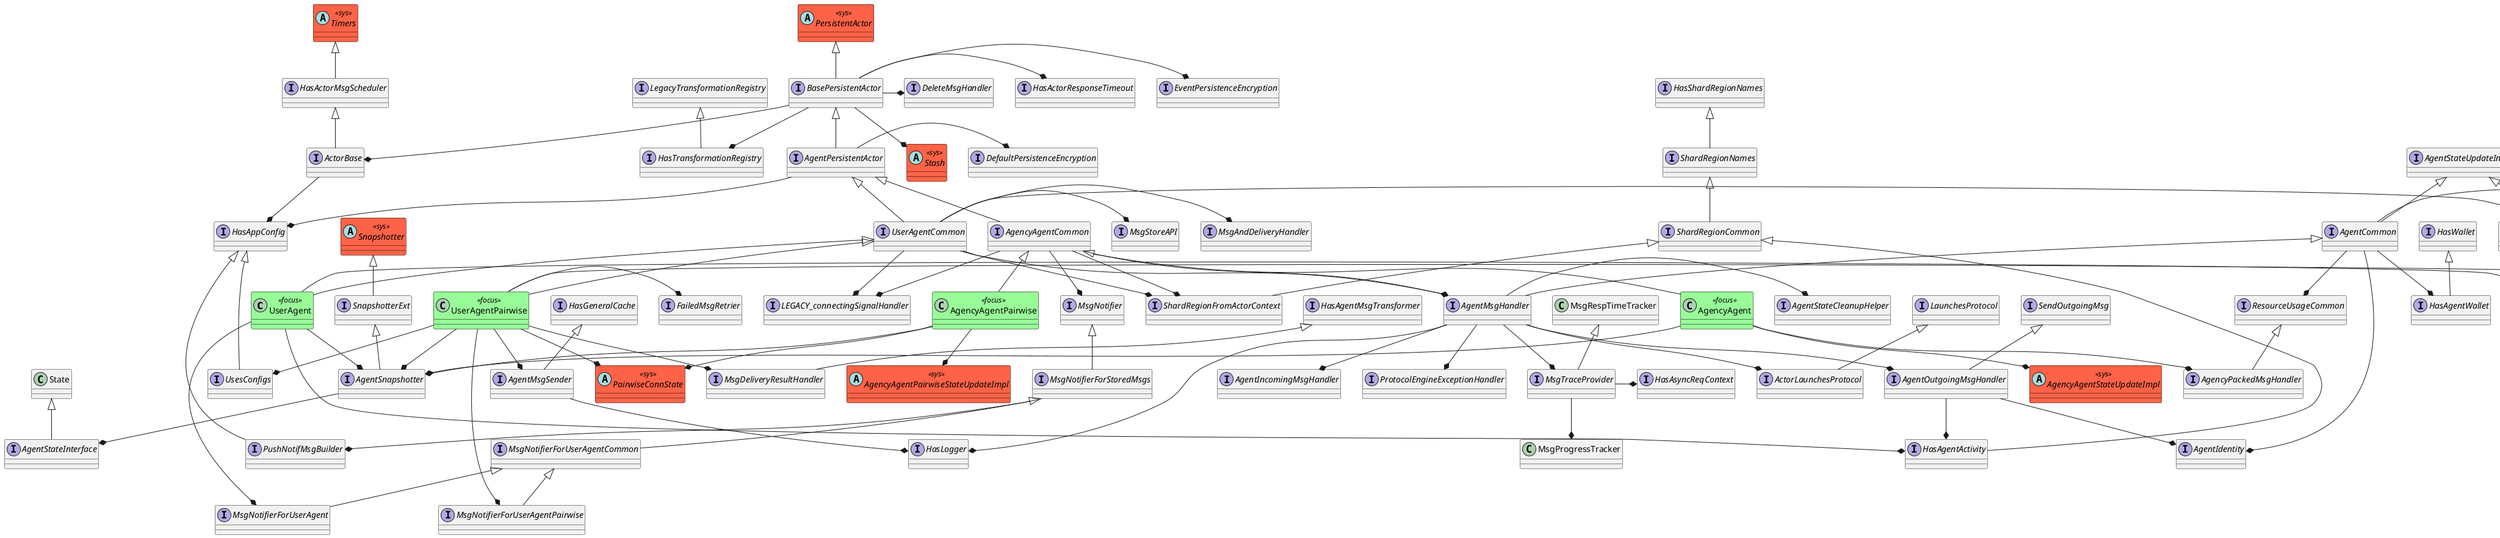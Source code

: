 @startuml
skinparam class {
    BackgroundColor<<focus>> PaleGreen
    BorderColor<<focus>> Black
    BackgroundColor<<sys>> Tomato
    BorderColor<<sys>> Black
}
class UserAgent <<focus>>
interface UserAgentCommon
interface AgentPersistentActor
interface BasePersistentActor
abstract class PersistentActor <<sys>>
interface EventPersistenceEncryption
interface ActorBase
interface HasActorMsgScheduler
abstract class Timers <<sys>>
interface HasAppConfig
interface HasActorResponseTimeout
interface DeleteMsgHandler
interface HasTransformationRegistry
interface LegacyTransformationRegistry
abstract class Stash <<sys>>
interface DefaultPersistenceEncryption
interface UserAgentCommonStateUpdateImpl
interface AgentStateUpdateInterface
interface MsgAndDeliveryHandler
interface AgentMsgHandler
interface AgentCommon
interface AgentIdentity
interface HasAgentWallet
interface HasWallet
interface HasSetRoute
interface ResourceUsageCommon
interface ActorLaunchesProtocol
interface LaunchesProtocol
interface ProtocolEngineExceptionHandler
interface AgentIncomingMsgHandler
interface AgentOutgoingMsgHandler
interface SendOutgoingMsg
interface HasAgentActivity
interface ShardRegionCommon
interface ShardRegionNames
interface HasShardRegionNames
interface MsgTraceProvider
class MsgRespTimeTracker
class MsgProgressTracker
interface HasAsyncReqContext
interface AgentStateCleanupHelper
interface HasLogger
interface ShardRegionFromActorContext
interface MsgStoreAPI
interface LEGACY_connectingSignalHandler
interface UserAgentStateUpdateImpl
interface MsgNotifierForUserAgent
interface MsgNotifierForUserAgentCommon
interface MsgNotifierForStoredMsgs
interface MsgNotifier
interface PushNotifMsgBuilder
interface AgentSnapshotter
interface AgentStateInterface
class State
interface SnapshotterExt
abstract class Snapshotter <<sys>>
class UserAgentPairwise <<focus>>
interface UserAgentPairwiseStateUpdateImpl
interface AgentMsgSender
interface HasGeneralCache
interface UsesConfigs
abstract class PairwiseConnState <<sys>>
interface MsgDeliveryResultHandler
interface HasAgentMsgTransformer
interface MsgNotifierForUserAgentPairwise
interface FailedMsgRetrier
class AgencyAgent <<focus>>
interface AgencyAgentCommon
abstract class AgencyAgentStateUpdateImpl <<sys>>
interface AgencyPackedMsgHandler
class AgencyAgentPairwise <<focus>>
abstract class AgencyAgentPairwiseStateUpdateImpl <<sys>>

UserAgent -up-|> UserAgentCommon
UserAgent -* UserAgentStateUpdateImpl
UserAgent -down-* HasAgentActivity
UserAgent --* MsgNotifierForUserAgent
UserAgent -down-* AgentSnapshotter
UserAgentCommon -up-|> AgentPersistentActor
UserAgentCommon -* UserAgentCommonStateUpdateImpl
UserAgentCommon -* MsgAndDeliveryHandler
UserAgentCommon --* AgentMsgHandler
UserAgentCommon -down-* ShardRegionFromActorContext
UserAgentCommon -* MsgStoreAPI
UserAgentCommon --* LEGACY_connectingSignalHandler
AgentPersistentActor -up-|> BasePersistentActor
AgentPersistentActor -* DefaultPersistenceEncryption
AgentPersistentActor --* HasAppConfig
BasePersistentActor -up-|> PersistentActor
BasePersistentActor -* EventPersistenceEncryption
BasePersistentActor --* ActorBase
BasePersistentActor -* HasActorResponseTimeout
BasePersistentActor -* DeleteMsgHandler
BasePersistentActor --* HasTransformationRegistry
BasePersistentActor -down-* Stash
ActorBase -up-|> HasActorMsgScheduler
ActorBase --* HasAppConfig
HasActorMsgScheduler -up-|> Timers
HasTransformationRegistry -up-|> LegacyTransformationRegistry
UserAgentCommonStateUpdateImpl -up-|> AgentStateUpdateInterface
AgentMsgHandler -up-|> AgentCommon
AgentMsgHandler -down-* ActorLaunchesProtocol
AgentMsgHandler -down-* ProtocolEngineExceptionHandler
AgentMsgHandler --* AgentIncomingMsgHandler
AgentMsgHandler --* AgentOutgoingMsgHandler
AgentMsgHandler -down-* MsgTraceProvider
AgentMsgHandler -* AgentStateCleanupHelper
AgentMsgHandler -down-* HasLogger
AgentCommon -up-|> AgentStateUpdateInterface
AgentCommon -* AgentIdentity
AgentCommon --* HasAgentWallet
AgentCommon -* HasSetRoute
AgentCommon --* ResourceUsageCommon
HasAgentWallet -up-|> HasWallet
ActorLaunchesProtocol -up-|> LaunchesProtocol
AgentOutgoingMsgHandler -up-|> SendOutgoingMsg
AgentOutgoingMsgHandler -down-* AgentIdentity
AgentOutgoingMsgHandler -down-* HasAgentActivity
HasAgentActivity -up-|> ShardRegionCommon
ShardRegionCommon -up-|> ShardRegionNames
ShardRegionNames -up-|> HasShardRegionNames
MsgTraceProvider -up-|> MsgRespTimeTracker
MsgTraceProvider --* MsgProgressTracker
MsgTraceProvider -* HasAsyncReqContext
ShardRegionFromActorContext -up-|> ShardRegionCommon
UserAgentStateUpdateImpl -up-|> UserAgentCommonStateUpdateImpl
MsgNotifierForUserAgent -up-|> MsgNotifierForUserAgentCommon
MsgNotifierForUserAgentCommon -up-|> MsgNotifierForStoredMsgs
MsgNotifierForStoredMsgs -up-|> MsgNotifier
MsgNotifierForStoredMsgs -down-* PushNotifMsgBuilder
PushNotifMsgBuilder -up-|> HasAppConfig
AgentSnapshotter --* AgentStateInterface
AgentSnapshotter -up-|> SnapshotterExt
AgentStateInterface -up-|> State
SnapshotterExt -up-|> Snapshotter
UserAgentPairwise -up-|> UserAgentCommon
UserAgentPairwise -* UserAgentPairwiseStateUpdateImpl
UserAgentPairwise --* AgentMsgSender
UserAgentPairwise --* UsesConfigs
UserAgentPairwise -down-* PairwiseConnState
UserAgentPairwise -down-* MsgDeliveryResultHandler
UserAgentPairwise --* MsgNotifierForUserAgentPairwise
UserAgentPairwise -* FailedMsgRetrier
UserAgentPairwise -down-* AgentSnapshotter
UserAgentPairwiseStateUpdateImpl -up-|> UserAgentCommonStateUpdateImpl
AgentMsgSender -up-|> HasGeneralCache
AgentMsgSender -down-* HasLogger
UsesConfigs -up-|> HasAppConfig
MsgDeliveryResultHandler -up-|> HasAgentMsgTransformer
MsgNotifierForUserAgentPairwise -up-|> MsgNotifierForUserAgentCommon
AgencyAgent -up-|> AgencyAgentCommon
AgencyAgent -down-* AgencyAgentStateUpdateImpl
AgencyAgent -* AgencyPackedMsgHandler
AgencyAgent -down-* AgentSnapshotter
AgencyAgentCommon -up-|> AgentPersistentActor
AgencyAgentCommon --* AgentMsgHandler
AgencyAgentCommon -down-* ShardRegionFromActorContext
AgencyAgentCommon --* MsgNotifier
AgencyAgentCommon -* LEGACY_connectingSignalHandler
AgencyPackedMsgHandler -up-|> ResourceUsageCommon
AgencyAgentPairwise -up-|> AgencyAgentCommon
AgencyAgentPairwise -down-* AgencyAgentPairwiseStateUpdateImpl
AgencyAgentPairwise -down-* PairwiseConnState
AgencyAgentPairwise -down-* AgentSnapshotter

@enduml
